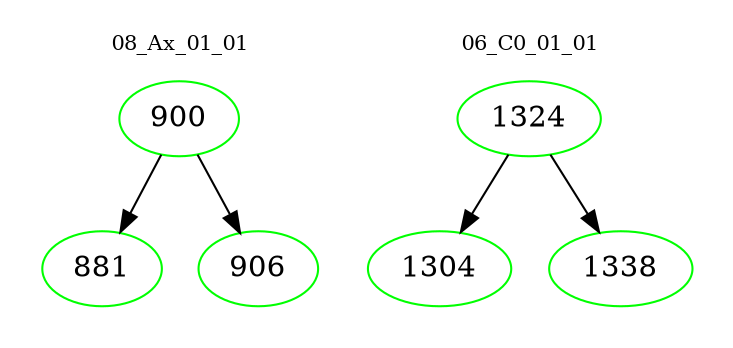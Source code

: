 digraph{
subgraph cluster_0 {
color = white
label = "08_Ax_01_01";
fontsize=10;
T0_900 [label="900", color="green"]
T0_900 -> T0_881 [color="black"]
T0_881 [label="881", color="green"]
T0_900 -> T0_906 [color="black"]
T0_906 [label="906", color="green"]
}
subgraph cluster_1 {
color = white
label = "06_C0_01_01";
fontsize=10;
T1_1324 [label="1324", color="green"]
T1_1324 -> T1_1304 [color="black"]
T1_1304 [label="1304", color="green"]
T1_1324 -> T1_1338 [color="black"]
T1_1338 [label="1338", color="green"]
}
}
